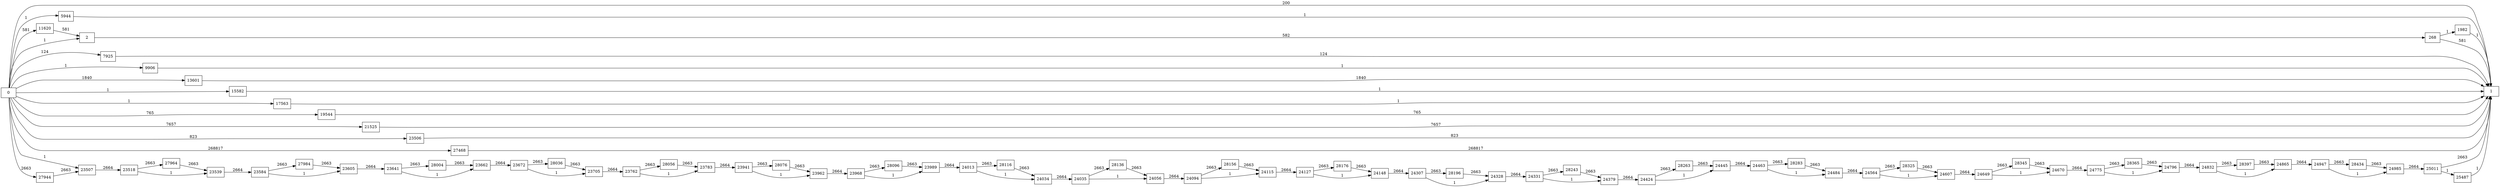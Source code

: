 digraph {
	graph [rankdir=LR]
	node [shape=rectangle]
	2 -> 268 [label=582]
	268 -> 1 [label=581]
	268 -> 1982 [label=1]
	1982 -> 1 [label=1]
	5944 -> 1 [label=1]
	7925 -> 1 [label=124]
	9906 -> 1 [label=1]
	11620 -> 2 [label=581]
	13601 -> 1 [label=1840]
	15582 -> 1 [label=1]
	17563 -> 1 [label=1]
	19544 -> 1 [label=765]
	21525 -> 1 [label=7657]
	23506 -> 1 [label=823]
	23507 -> 23518 [label=2664]
	23518 -> 23539 [label=1]
	23518 -> 27964 [label=2663]
	23539 -> 23584 [label=2664]
	23584 -> 23605 [label=1]
	23584 -> 27984 [label=2663]
	23605 -> 23641 [label=2664]
	23641 -> 23662 [label=1]
	23641 -> 28004 [label=2663]
	23662 -> 23672 [label=2664]
	23672 -> 23705 [label=1]
	23672 -> 28036 [label=2663]
	23705 -> 23762 [label=2664]
	23762 -> 23783 [label=1]
	23762 -> 28056 [label=2663]
	23783 -> 23941 [label=2664]
	23941 -> 23962 [label=1]
	23941 -> 28076 [label=2663]
	23962 -> 23968 [label=2664]
	23968 -> 23989 [label=1]
	23968 -> 28096 [label=2663]
	23989 -> 24013 [label=2664]
	24013 -> 24034 [label=1]
	24013 -> 28116 [label=2663]
	24034 -> 24035 [label=2664]
	24035 -> 24056 [label=1]
	24035 -> 28136 [label=2663]
	24056 -> 24094 [label=2664]
	24094 -> 24115 [label=1]
	24094 -> 28156 [label=2663]
	24115 -> 24127 [label=2664]
	24127 -> 24148 [label=1]
	24127 -> 28176 [label=2663]
	24148 -> 24307 [label=2664]
	24307 -> 24328 [label=1]
	24307 -> 28196 [label=2663]
	24328 -> 24331 [label=2664]
	24331 -> 24379 [label=1]
	24331 -> 28243 [label=2663]
	24379 -> 24424 [label=2664]
	24424 -> 24445 [label=1]
	24424 -> 28263 [label=2663]
	24445 -> 24463 [label=2664]
	24463 -> 24484 [label=1]
	24463 -> 28283 [label=2663]
	24484 -> 24564 [label=2664]
	24564 -> 24607 [label=1]
	24564 -> 28325 [label=2663]
	24607 -> 24649 [label=2664]
	24649 -> 24670 [label=1]
	24649 -> 28345 [label=2663]
	24670 -> 24775 [label=2664]
	24775 -> 24796 [label=1]
	24775 -> 28365 [label=2663]
	24796 -> 24832 [label=2664]
	24832 -> 24865 [label=1]
	24832 -> 28397 [label=2663]
	24865 -> 24947 [label=2664]
	24947 -> 24985 [label=1]
	24947 -> 28434 [label=2663]
	24985 -> 25011 [label=2664]
	25011 -> 1 [label=2663]
	25011 -> 25487 [label=1]
	25487 -> 1 [label=1]
	27468 -> 1 [label=268817]
	27944 -> 23507 [label=2663]
	27964 -> 23539 [label=2663]
	27984 -> 23605 [label=2663]
	28004 -> 23662 [label=2663]
	28036 -> 23705 [label=2663]
	28056 -> 23783 [label=2663]
	28076 -> 23962 [label=2663]
	28096 -> 23989 [label=2663]
	28116 -> 24034 [label=2663]
	28136 -> 24056 [label=2663]
	28156 -> 24115 [label=2663]
	28176 -> 24148 [label=2663]
	28196 -> 24328 [label=2663]
	28243 -> 24379 [label=2663]
	28263 -> 24445 [label=2663]
	28283 -> 24484 [label=2663]
	28325 -> 24607 [label=2663]
	28345 -> 24670 [label=2663]
	28365 -> 24796 [label=2663]
	28397 -> 24865 [label=2663]
	28434 -> 24985 [label=2663]
	0 -> 2 [label=1]
	0 -> 23507 [label=1]
	0 -> 1 [label=200]
	0 -> 5944 [label=1]
	0 -> 7925 [label=124]
	0 -> 9906 [label=1]
	0 -> 11620 [label=581]
	0 -> 13601 [label=1840]
	0 -> 15582 [label=1]
	0 -> 17563 [label=1]
	0 -> 19544 [label=765]
	0 -> 21525 [label=7657]
	0 -> 23506 [label=823]
	0 -> 27468 [label=268817]
	0 -> 27944 [label=2663]
}
